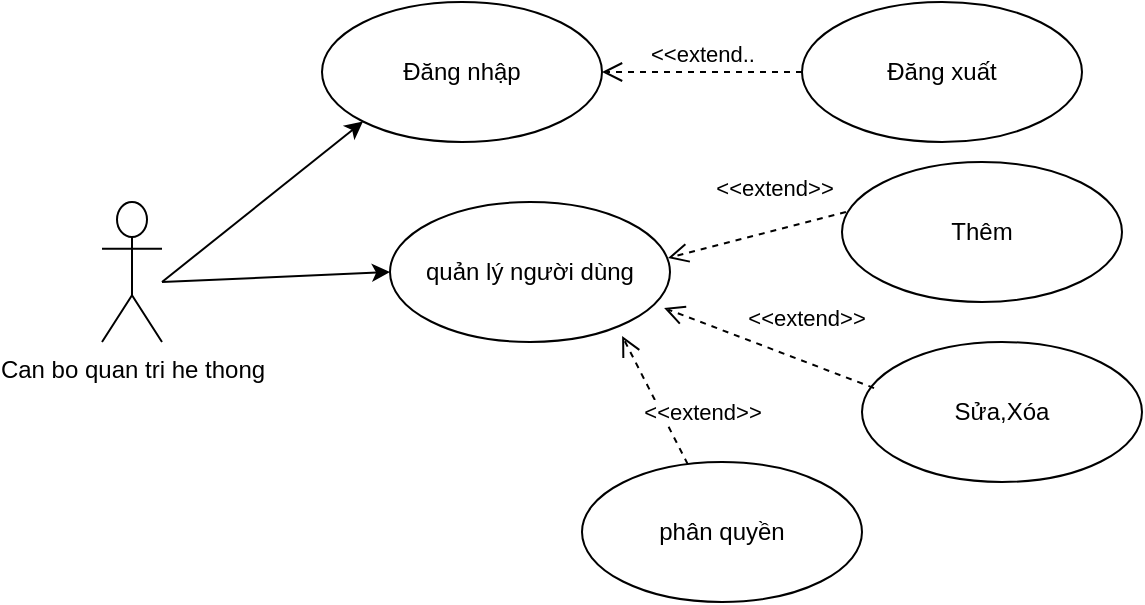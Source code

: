<mxfile version="13.4.2" type="device"><diagram id="73HkuUE5BtMuWmy9ZgDq" name="Page-1"><mxGraphModel dx="1108" dy="482" grid="1" gridSize="10" guides="1" tooltips="1" connect="1" arrows="1" fold="1" page="1" pageScale="1" pageWidth="827" pageHeight="1169" math="0" shadow="0"><root><mxCell id="0"/><mxCell id="1" parent="0"/><mxCell id="kD_wSx9mL3K3HwmxmBo5-6" value="Can bo quan tri he thong" style="shape=umlActor;verticalLabelPosition=bottom;verticalAlign=top;html=1;" vertex="1" parent="1"><mxGeometry x="130" y="120" width="30" height="70" as="geometry"/></mxCell><mxCell id="kD_wSx9mL3K3HwmxmBo5-7" value="Đăng nhập" style="ellipse;whiteSpace=wrap;html=1;" vertex="1" parent="1"><mxGeometry x="240" y="20" width="140" height="70" as="geometry"/></mxCell><mxCell id="kD_wSx9mL3K3HwmxmBo5-8" value="Đăng xuất" style="ellipse;whiteSpace=wrap;html=1;" vertex="1" parent="1"><mxGeometry x="480" y="20" width="140" height="70" as="geometry"/></mxCell><mxCell id="kD_wSx9mL3K3HwmxmBo5-9" value="" style="endArrow=classic;html=1;entryX=0;entryY=1;entryDx=0;entryDy=0;" edge="1" parent="1" target="kD_wSx9mL3K3HwmxmBo5-7"><mxGeometry width="50" height="50" relative="1" as="geometry"><mxPoint x="160" y="160" as="sourcePoint"/><mxPoint x="210" y="110" as="targetPoint"/></mxGeometry></mxCell><mxCell id="kD_wSx9mL3K3HwmxmBo5-10" value="&amp;lt;&amp;lt;extend.." style="html=1;verticalAlign=bottom;endArrow=open;dashed=1;endSize=8;exitX=0;exitY=0.5;exitDx=0;exitDy=0;" edge="1" parent="1" source="kD_wSx9mL3K3HwmxmBo5-8"><mxGeometry relative="1" as="geometry"><mxPoint x="450" y="74.5" as="sourcePoint"/><mxPoint x="380" y="55" as="targetPoint"/></mxGeometry></mxCell><mxCell id="kD_wSx9mL3K3HwmxmBo5-19" value="&amp;lt;&amp;lt;extend&amp;gt;&amp;gt;" style="html=1;verticalAlign=bottom;endArrow=open;dashed=1;endSize=8;entryX=0.829;entryY=0.957;entryDx=0;entryDy=0;entryPerimeter=0;" edge="1" parent="1" source="kD_wSx9mL3K3HwmxmBo5-23" target="kD_wSx9mL3K3HwmxmBo5-26"><mxGeometry x="-0.665" y="-14" relative="1" as="geometry"><mxPoint x="506.033" y="232.709" as="sourcePoint"/><mxPoint x="290" y="295.01" as="targetPoint"/><mxPoint as="offset"/></mxGeometry></mxCell><mxCell id="kD_wSx9mL3K3HwmxmBo5-23" value="phân quyền" style="ellipse;whiteSpace=wrap;html=1;" vertex="1" parent="1"><mxGeometry x="370" y="250" width="140" height="70" as="geometry"/></mxCell><mxCell id="kD_wSx9mL3K3HwmxmBo5-26" value="quản lý người dùng" style="ellipse;whiteSpace=wrap;html=1;" vertex="1" parent="1"><mxGeometry x="274" y="120" width="140" height="70" as="geometry"/></mxCell><mxCell id="kD_wSx9mL3K3HwmxmBo5-27" value="" style="endArrow=classic;html=1;entryX=0;entryY=0.5;entryDx=0;entryDy=0;" edge="1" parent="1" target="kD_wSx9mL3K3HwmxmBo5-26"><mxGeometry width="50" height="50" relative="1" as="geometry"><mxPoint x="160" y="160" as="sourcePoint"/><mxPoint x="440" y="200" as="targetPoint"/></mxGeometry></mxCell><mxCell id="kD_wSx9mL3K3HwmxmBo5-28" value="Thêm" style="ellipse;whiteSpace=wrap;html=1;" vertex="1" parent="1"><mxGeometry x="500" y="100" width="140" height="70" as="geometry"/></mxCell><mxCell id="kD_wSx9mL3K3HwmxmBo5-29" value="Sửa,Xóa" style="ellipse;whiteSpace=wrap;html=1;" vertex="1" parent="1"><mxGeometry x="510" y="190" width="140" height="70" as="geometry"/></mxCell><mxCell id="kD_wSx9mL3K3HwmxmBo5-30" value="&amp;lt;&amp;lt;extend&amp;gt;&amp;gt;" style="html=1;verticalAlign=bottom;endArrow=open;dashed=1;endSize=8;exitX=0.014;exitY=0.357;exitDx=0;exitDy=0;entryX=0.993;entryY=0.4;entryDx=0;entryDy=0;exitPerimeter=0;entryPerimeter=0;" edge="1" parent="1" source="kD_wSx9mL3K3HwmxmBo5-28" target="kD_wSx9mL3K3HwmxmBo5-26"><mxGeometry x="-0.265" y="-12" relative="1" as="geometry"><mxPoint x="501" y="180" as="sourcePoint"/><mxPoint x="467" y="230" as="targetPoint"/><mxPoint as="offset"/></mxGeometry></mxCell><mxCell id="kD_wSx9mL3K3HwmxmBo5-31" value="&amp;lt;&amp;lt;extend&amp;gt;&amp;gt;" style="html=1;verticalAlign=bottom;endArrow=open;dashed=1;endSize=8;exitX=0.043;exitY=0.329;exitDx=0;exitDy=0;entryX=0.979;entryY=0.757;entryDx=0;entryDy=0;entryPerimeter=0;exitPerimeter=0;" edge="1" parent="1" source="kD_wSx9mL3K3HwmxmBo5-29" target="kD_wSx9mL3K3HwmxmBo5-26"><mxGeometry x="-0.265" y="-12" relative="1" as="geometry"><mxPoint x="519.75" y="260" as="sourcePoint"/><mxPoint x="448.247" y="290.251" as="targetPoint"/><mxPoint as="offset"/></mxGeometry></mxCell></root></mxGraphModel></diagram></mxfile>
